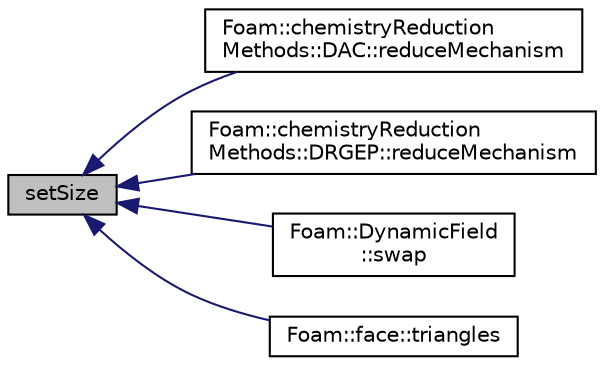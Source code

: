 digraph "setSize"
{
  bgcolor="transparent";
  edge [fontname="Helvetica",fontsize="10",labelfontname="Helvetica",labelfontsize="10"];
  node [fontname="Helvetica",fontsize="10",shape=record];
  rankdir="LR";
  Node1 [label="setSize",height=0.2,width=0.4,color="black", fillcolor="grey75", style="filled" fontcolor="black"];
  Node1 -> Node2 [dir="back",color="midnightblue",fontsize="10",style="solid",fontname="Helvetica"];
  Node2 [label="Foam::chemistryReduction\lMethods::DAC::reduceMechanism",height=0.2,width=0.4,color="black",URL="$classFoam_1_1chemistryReductionMethods_1_1DAC.html#ab97a7154228c1656fe098928083bbc27",tooltip="Reduce the mechanism. "];
  Node1 -> Node3 [dir="back",color="midnightblue",fontsize="10",style="solid",fontname="Helvetica"];
  Node3 [label="Foam::chemistryReduction\lMethods::DRGEP::reduceMechanism",height=0.2,width=0.4,color="black",URL="$classFoam_1_1chemistryReductionMethods_1_1DRGEP.html#ab97a7154228c1656fe098928083bbc27",tooltip="Reduce the mechanism. "];
  Node1 -> Node4 [dir="back",color="midnightblue",fontsize="10",style="solid",fontname="Helvetica"];
  Node4 [label="Foam::DynamicField\l::swap",height=0.2,width=0.4,color="black",URL="$classFoam_1_1DynamicField.html#ac3c23fb299d98229816c53e9c081d4bf",tooltip="Swap content with any sized DynamicField. "];
  Node1 -> Node5 [dir="back",color="midnightblue",fontsize="10",style="solid",fontname="Helvetica"];
  Node5 [label="Foam::face::triangles",height=0.2,width=0.4,color="black",URL="$classFoam_1_1face.html#a465c83c4055e3ee57ac40b3eb90e23bf"];
}
